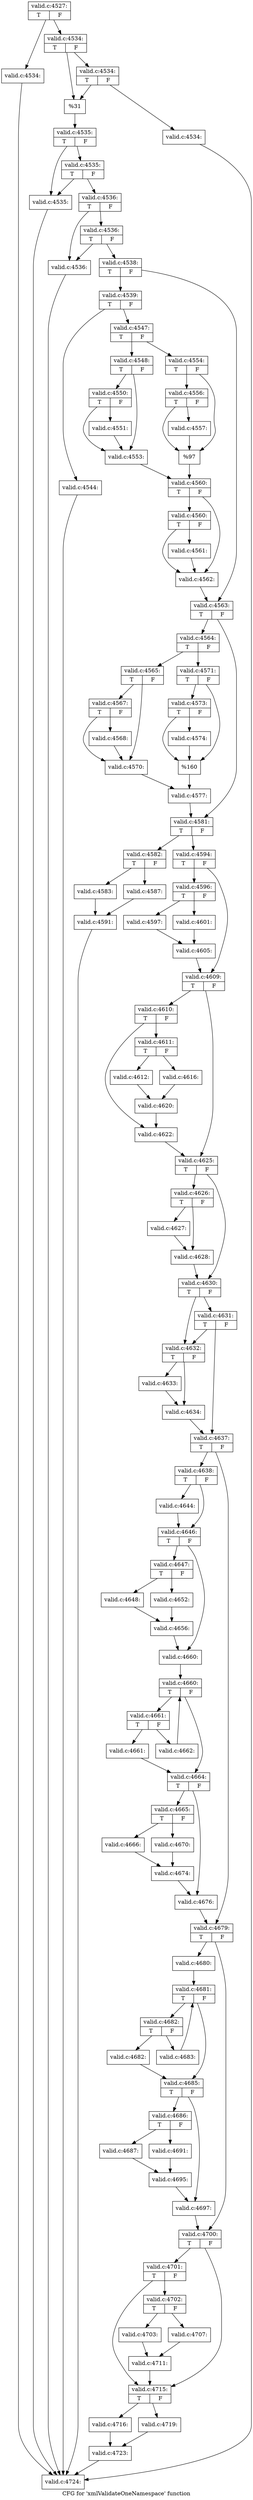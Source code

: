 digraph "CFG for 'xmlValidateOneNamespace' function" {
	label="CFG for 'xmlValidateOneNamespace' function";

	Node0x510b5f0 [shape=record,label="{valid.c:4527:|{<s0>T|<s1>F}}"];
	Node0x510b5f0 -> Node0x511aee0;
	Node0x510b5f0 -> Node0x511af80;
	Node0x511aee0 [shape=record,label="{valid.c:4534:}"];
	Node0x511aee0 -> Node0x510b0b0;
	Node0x511af80 [shape=record,label="{valid.c:4534:|{<s0>T|<s1>F}}"];
	Node0x511af80 -> Node0x511b360;
	Node0x511af80 -> Node0x511b310;
	Node0x511b360 [shape=record,label="{valid.c:4534:|{<s0>T|<s1>F}}"];
	Node0x511b360 -> Node0x511b2c0;
	Node0x511b360 -> Node0x511b310;
	Node0x511b2c0 [shape=record,label="{valid.c:4534:}"];
	Node0x511b2c0 -> Node0x510b0b0;
	Node0x511b310 [shape=record,label="{%31}"];
	Node0x511b310 -> Node0x511af30;
	Node0x511af30 [shape=record,label="{valid.c:4535:|{<s0>T|<s1>F}}"];
	Node0x511af30 -> Node0x511ba70;
	Node0x511af30 -> Node0x511bb10;
	Node0x511bb10 [shape=record,label="{valid.c:4535:|{<s0>T|<s1>F}}"];
	Node0x511bb10 -> Node0x511ba70;
	Node0x511bb10 -> Node0x511bac0;
	Node0x511ba70 [shape=record,label="{valid.c:4535:}"];
	Node0x511ba70 -> Node0x510b0b0;
	Node0x511bac0 [shape=record,label="{valid.c:4536:|{<s0>T|<s1>F}}"];
	Node0x511bac0 -> Node0x511c330;
	Node0x511bac0 -> Node0x511c3d0;
	Node0x511c3d0 [shape=record,label="{valid.c:4536:|{<s0>T|<s1>F}}"];
	Node0x511c3d0 -> Node0x511c330;
	Node0x511c3d0 -> Node0x511c380;
	Node0x511c330 [shape=record,label="{valid.c:4536:}"];
	Node0x511c330 -> Node0x510b0b0;
	Node0x511c380 [shape=record,label="{valid.c:4538:|{<s0>T|<s1>F}}"];
	Node0x511c380 -> Node0x511cbf0;
	Node0x511c380 -> Node0x511cc40;
	Node0x511cbf0 [shape=record,label="{valid.c:4539:|{<s0>T|<s1>F}}"];
	Node0x511cbf0 -> Node0x511da70;
	Node0x511cbf0 -> Node0x511dac0;
	Node0x511da70 [shape=record,label="{valid.c:4544:}"];
	Node0x511da70 -> Node0x510b0b0;
	Node0x511dac0 [shape=record,label="{valid.c:4547:|{<s0>T|<s1>F}}"];
	Node0x511dac0 -> Node0x511e320;
	Node0x511dac0 -> Node0x511e3c0;
	Node0x511e320 [shape=record,label="{valid.c:4548:|{<s0>T|<s1>F}}"];
	Node0x511e320 -> Node0x511ef40;
	Node0x511e320 -> Node0x511eef0;
	Node0x511ef40 [shape=record,label="{valid.c:4550:|{<s0>T|<s1>F}}"];
	Node0x511ef40 -> Node0x511eea0;
	Node0x511ef40 -> Node0x511eef0;
	Node0x511eea0 [shape=record,label="{valid.c:4551:}"];
	Node0x511eea0 -> Node0x511eef0;
	Node0x511eef0 [shape=record,label="{valid.c:4553:}"];
	Node0x511eef0 -> Node0x511e370;
	Node0x511e3c0 [shape=record,label="{valid.c:4554:|{<s0>T|<s1>F}}"];
	Node0x511e3c0 -> Node0x51202f0;
	Node0x511e3c0 -> Node0x51202a0;
	Node0x51202f0 [shape=record,label="{valid.c:4556:|{<s0>T|<s1>F}}"];
	Node0x51202f0 -> Node0x5120250;
	Node0x51202f0 -> Node0x51202a0;
	Node0x5120250 [shape=record,label="{valid.c:4557:}"];
	Node0x5120250 -> Node0x51202a0;
	Node0x51202a0 [shape=record,label="{%97}"];
	Node0x51202a0 -> Node0x511e370;
	Node0x511e370 [shape=record,label="{valid.c:4560:|{<s0>T|<s1>F}}"];
	Node0x511e370 -> Node0x5121010;
	Node0x511e370 -> Node0x5120fc0;
	Node0x5121010 [shape=record,label="{valid.c:4560:|{<s0>T|<s1>F}}"];
	Node0x5121010 -> Node0x5120f70;
	Node0x5121010 -> Node0x5120fc0;
	Node0x5120f70 [shape=record,label="{valid.c:4561:}"];
	Node0x5120f70 -> Node0x5120fc0;
	Node0x5120fc0 [shape=record,label="{valid.c:4562:}"];
	Node0x5120fc0 -> Node0x511cc40;
	Node0x511cc40 [shape=record,label="{valid.c:4563:|{<s0>T|<s1>F}}"];
	Node0x511cc40 -> Node0x5121ac0;
	Node0x511cc40 -> Node0x5121b10;
	Node0x5121ac0 [shape=record,label="{valid.c:4564:|{<s0>T|<s1>F}}"];
	Node0x5121ac0 -> Node0x5121ed0;
	Node0x5121ac0 -> Node0x5121f70;
	Node0x5121ed0 [shape=record,label="{valid.c:4565:|{<s0>T|<s1>F}}"];
	Node0x5121ed0 -> Node0x5122bc0;
	Node0x5121ed0 -> Node0x5122b70;
	Node0x5122bc0 [shape=record,label="{valid.c:4567:|{<s0>T|<s1>F}}"];
	Node0x5122bc0 -> Node0x5122b20;
	Node0x5122bc0 -> Node0x5122b70;
	Node0x5122b20 [shape=record,label="{valid.c:4568:}"];
	Node0x5122b20 -> Node0x5122b70;
	Node0x5122b70 [shape=record,label="{valid.c:4570:}"];
	Node0x5122b70 -> Node0x5121f20;
	Node0x5121f70 [shape=record,label="{valid.c:4571:|{<s0>T|<s1>F}}"];
	Node0x5121f70 -> Node0x51241d0;
	Node0x5121f70 -> Node0x5124180;
	Node0x51241d0 [shape=record,label="{valid.c:4573:|{<s0>T|<s1>F}}"];
	Node0x51241d0 -> Node0x5124130;
	Node0x51241d0 -> Node0x5124180;
	Node0x5124130 [shape=record,label="{valid.c:4574:}"];
	Node0x5124130 -> Node0x5124180;
	Node0x5124180 [shape=record,label="{%160}"];
	Node0x5124180 -> Node0x5121f20;
	Node0x5121f20 [shape=record,label="{valid.c:4577:}"];
	Node0x5121f20 -> Node0x5121b10;
	Node0x5121b10 [shape=record,label="{valid.c:4581:|{<s0>T|<s1>F}}"];
	Node0x5121b10 -> Node0x5125070;
	Node0x5121b10 -> Node0x51250c0;
	Node0x5125070 [shape=record,label="{valid.c:4582:|{<s0>T|<s1>F}}"];
	Node0x5125070 -> Node0x5125480;
	Node0x5125070 -> Node0x5125520;
	Node0x5125480 [shape=record,label="{valid.c:4583:}"];
	Node0x5125480 -> Node0x51254d0;
	Node0x5125520 [shape=record,label="{valid.c:4587:}"];
	Node0x5125520 -> Node0x51254d0;
	Node0x51254d0 [shape=record,label="{valid.c:4591:}"];
	Node0x51254d0 -> Node0x510b0b0;
	Node0x51250c0 [shape=record,label="{valid.c:4594:|{<s0>T|<s1>F}}"];
	Node0x51250c0 -> Node0x51270f0;
	Node0x51250c0 -> Node0x5127140;
	Node0x51270f0 [shape=record,label="{valid.c:4596:|{<s0>T|<s1>F}}"];
	Node0x51270f0 -> Node0x5127500;
	Node0x51270f0 -> Node0x51275a0;
	Node0x5127500 [shape=record,label="{valid.c:4597:}"];
	Node0x5127500 -> Node0x5127550;
	Node0x51275a0 [shape=record,label="{valid.c:4601:}"];
	Node0x51275a0 -> Node0x5127550;
	Node0x5127550 [shape=record,label="{valid.c:4605:}"];
	Node0x5127550 -> Node0x5127140;
	Node0x5127140 [shape=record,label="{valid.c:4609:|{<s0>T|<s1>F}}"];
	Node0x5127140 -> Node0x5128d20;
	Node0x5127140 -> Node0x5128d70;
	Node0x5128d20 [shape=record,label="{valid.c:4610:|{<s0>T|<s1>F}}"];
	Node0x5128d20 -> Node0x51292b0;
	Node0x5128d20 -> Node0x5129260;
	Node0x5129260 [shape=record,label="{valid.c:4611:|{<s0>T|<s1>F}}"];
	Node0x5129260 -> Node0x51297e0;
	Node0x5129260 -> Node0x5129880;
	Node0x51297e0 [shape=record,label="{valid.c:4612:}"];
	Node0x51297e0 -> Node0x5129830;
	Node0x5129880 [shape=record,label="{valid.c:4616:}"];
	Node0x5129880 -> Node0x5129830;
	Node0x5129830 [shape=record,label="{valid.c:4620:}"];
	Node0x5129830 -> Node0x51292b0;
	Node0x51292b0 [shape=record,label="{valid.c:4622:}"];
	Node0x51292b0 -> Node0x5128d70;
	Node0x5128d70 [shape=record,label="{valid.c:4625:|{<s0>T|<s1>F}}"];
	Node0x5128d70 -> Node0x512b470;
	Node0x5128d70 -> Node0x512b4c0;
	Node0x512b470 [shape=record,label="{valid.c:4626:|{<s0>T|<s1>F}}"];
	Node0x512b470 -> Node0x512b9b0;
	Node0x512b470 -> Node0x512ba00;
	Node0x512b9b0 [shape=record,label="{valid.c:4627:}"];
	Node0x512b9b0 -> Node0x512ba00;
	Node0x512ba00 [shape=record,label="{valid.c:4628:}"];
	Node0x512ba00 -> Node0x512b4c0;
	Node0x512b4c0 [shape=record,label="{valid.c:4630:|{<s0>T|<s1>F}}"];
	Node0x512b4c0 -> Node0x512c260;
	Node0x512b4c0 -> Node0x512c300;
	Node0x512c300 [shape=record,label="{valid.c:4631:|{<s0>T|<s1>F}}"];
	Node0x512c300 -> Node0x512c260;
	Node0x512c300 -> Node0x512c2b0;
	Node0x512c260 [shape=record,label="{valid.c:4632:|{<s0>T|<s1>F}}"];
	Node0x512c260 -> Node0x512cb50;
	Node0x512c260 -> Node0x512cba0;
	Node0x512cb50 [shape=record,label="{valid.c:4633:}"];
	Node0x512cb50 -> Node0x512cba0;
	Node0x512cba0 [shape=record,label="{valid.c:4634:}"];
	Node0x512cba0 -> Node0x512c2b0;
	Node0x512c2b0 [shape=record,label="{valid.c:4637:|{<s0>T|<s1>F}}"];
	Node0x512c2b0 -> Node0x512d430;
	Node0x512c2b0 -> Node0x512d480;
	Node0x512d430 [shape=record,label="{valid.c:4638:|{<s0>T|<s1>F}}"];
	Node0x512d430 -> Node0x512e4f0;
	Node0x512d430 -> Node0x512e540;
	Node0x512e4f0 [shape=record,label="{valid.c:4644:}"];
	Node0x512e4f0 -> Node0x512e540;
	Node0x512e540 [shape=record,label="{valid.c:4646:|{<s0>T|<s1>F}}"];
	Node0x512e540 -> Node0x512ecc0;
	Node0x512e540 -> Node0x512ed10;
	Node0x512ecc0 [shape=record,label="{valid.c:4647:|{<s0>T|<s1>F}}"];
	Node0x512ecc0 -> Node0x512f0d0;
	Node0x512ecc0 -> Node0x512f170;
	Node0x512f0d0 [shape=record,label="{valid.c:4648:}"];
	Node0x512f0d0 -> Node0x512f120;
	Node0x512f170 [shape=record,label="{valid.c:4652:}"];
	Node0x512f170 -> Node0x512f120;
	Node0x512f120 [shape=record,label="{valid.c:4656:}"];
	Node0x512f120 -> Node0x512ed10;
	Node0x512ed10 [shape=record,label="{valid.c:4660:}"];
	Node0x512ed10 -> Node0x5130920;
	Node0x5130920 [shape=record,label="{valid.c:4660:|{<s0>T|<s1>F}}"];
	Node0x5130920 -> Node0x5130d10;
	Node0x5130920 -> Node0x5130b40;
	Node0x5130d10 [shape=record,label="{valid.c:4661:|{<s0>T|<s1>F}}"];
	Node0x5130d10 -> Node0x5130ed0;
	Node0x5130d10 -> Node0x5130f20;
	Node0x5130ed0 [shape=record,label="{valid.c:4661:}"];
	Node0x5130ed0 -> Node0x5130b40;
	Node0x5130f20 [shape=record,label="{valid.c:4662:}"];
	Node0x5130f20 -> Node0x5130920;
	Node0x5130b40 [shape=record,label="{valid.c:4664:|{<s0>T|<s1>F}}"];
	Node0x5130b40 -> Node0x5131780;
	Node0x5130b40 -> Node0x51317d0;
	Node0x5131780 [shape=record,label="{valid.c:4665:|{<s0>T|<s1>F}}"];
	Node0x5131780 -> Node0x5131b90;
	Node0x5131780 -> Node0x5131c30;
	Node0x5131b90 [shape=record,label="{valid.c:4666:}"];
	Node0x5131b90 -> Node0x5131be0;
	Node0x5131c30 [shape=record,label="{valid.c:4670:}"];
	Node0x5131c30 -> Node0x5131be0;
	Node0x5131be0 [shape=record,label="{valid.c:4674:}"];
	Node0x5131be0 -> Node0x51317d0;
	Node0x51317d0 [shape=record,label="{valid.c:4676:}"];
	Node0x51317d0 -> Node0x512d480;
	Node0x512d480 [shape=record,label="{valid.c:4679:|{<s0>T|<s1>F}}"];
	Node0x512d480 -> Node0x5133560;
	Node0x512d480 -> Node0x51335b0;
	Node0x5133560 [shape=record,label="{valid.c:4680:}"];
	Node0x5133560 -> Node0x5133ee0;
	Node0x5133ee0 [shape=record,label="{valid.c:4681:|{<s0>T|<s1>F}}"];
	Node0x5133ee0 -> Node0x51342d0;
	Node0x5133ee0 -> Node0x5134100;
	Node0x51342d0 [shape=record,label="{valid.c:4682:|{<s0>T|<s1>F}}"];
	Node0x51342d0 -> Node0x5134490;
	Node0x51342d0 -> Node0x51344e0;
	Node0x5134490 [shape=record,label="{valid.c:4682:}"];
	Node0x5134490 -> Node0x5134100;
	Node0x51344e0 [shape=record,label="{valid.c:4683:}"];
	Node0x51344e0 -> Node0x5133ee0;
	Node0x5134100 [shape=record,label="{valid.c:4685:|{<s0>T|<s1>F}}"];
	Node0x5134100 -> Node0x5134d40;
	Node0x5134100 -> Node0x5134d90;
	Node0x5134d40 [shape=record,label="{valid.c:4686:|{<s0>T|<s1>F}}"];
	Node0x5134d40 -> Node0x5135150;
	Node0x5134d40 -> Node0x51351f0;
	Node0x5135150 [shape=record,label="{valid.c:4687:}"];
	Node0x5135150 -> Node0x51351a0;
	Node0x51351f0 [shape=record,label="{valid.c:4691:}"];
	Node0x51351f0 -> Node0x51351a0;
	Node0x51351a0 [shape=record,label="{valid.c:4695:}"];
	Node0x51351a0 -> Node0x5134d90;
	Node0x5134d90 [shape=record,label="{valid.c:4697:}"];
	Node0x5134d90 -> Node0x51335b0;
	Node0x51335b0 [shape=record,label="{valid.c:4700:|{<s0>T|<s1>F}}"];
	Node0x51335b0 -> Node0x51379c0;
	Node0x51335b0 -> Node0x5137970;
	Node0x51379c0 [shape=record,label="{valid.c:4701:|{<s0>T|<s1>F}}"];
	Node0x51379c0 -> Node0x5137970;
	Node0x51379c0 -> Node0x5137920;
	Node0x5137920 [shape=record,label="{valid.c:4702:|{<s0>T|<s1>F}}"];
	Node0x5137920 -> Node0x51382b0;
	Node0x5137920 -> Node0x5138350;
	Node0x51382b0 [shape=record,label="{valid.c:4703:}"];
	Node0x51382b0 -> Node0x5138300;
	Node0x5138350 [shape=record,label="{valid.c:4707:}"];
	Node0x5138350 -> Node0x5138300;
	Node0x5138300 [shape=record,label="{valid.c:4711:}"];
	Node0x5138300 -> Node0x5137970;
	Node0x5137970 [shape=record,label="{valid.c:4715:|{<s0>T|<s1>F}}"];
	Node0x5137970 -> Node0x5139e60;
	Node0x5137970 -> Node0x5139f00;
	Node0x5139e60 [shape=record,label="{valid.c:4716:}"];
	Node0x5139e60 -> Node0x5139eb0;
	Node0x5139f00 [shape=record,label="{valid.c:4719:}"];
	Node0x5139f00 -> Node0x5139eb0;
	Node0x5139eb0 [shape=record,label="{valid.c:4723:}"];
	Node0x5139eb0 -> Node0x510b0b0;
	Node0x510b0b0 [shape=record,label="{valid.c:4724:}"];
}
